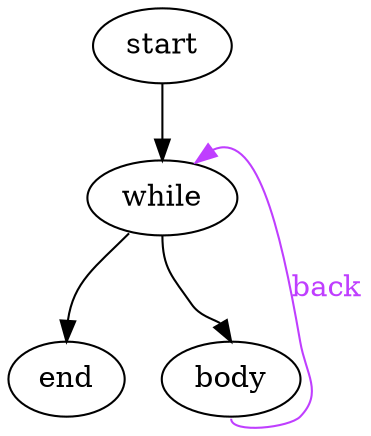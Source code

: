 digraph {
start;
start:s->while:n;
while:s->body:n;
body:s->while:ne [color=darkorchid1 label=back fontcolor=darkorchid1];
while:sw->end:n;
end;
}